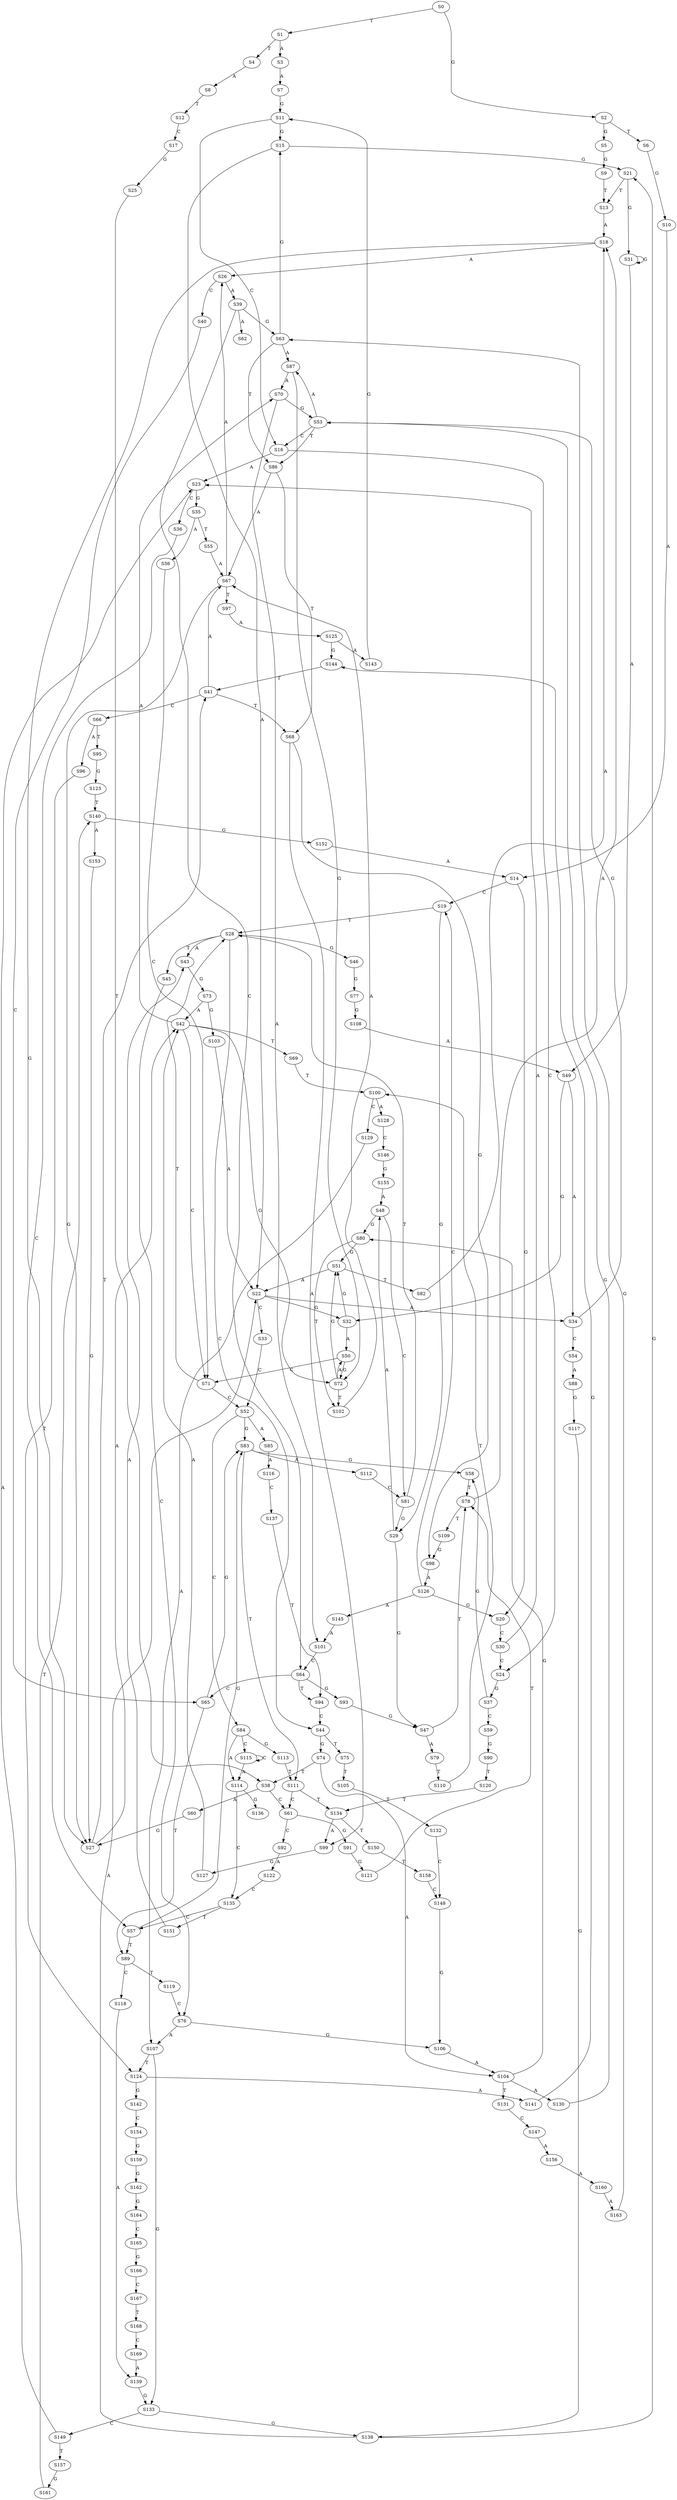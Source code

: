 strict digraph  {
	S0 -> S1 [ label = T ];
	S0 -> S2 [ label = G ];
	S1 -> S3 [ label = A ];
	S1 -> S4 [ label = T ];
	S2 -> S5 [ label = G ];
	S2 -> S6 [ label = T ];
	S3 -> S7 [ label = A ];
	S4 -> S8 [ label = A ];
	S5 -> S9 [ label = G ];
	S6 -> S10 [ label = G ];
	S7 -> S11 [ label = G ];
	S8 -> S12 [ label = T ];
	S9 -> S13 [ label = T ];
	S10 -> S14 [ label = A ];
	S11 -> S15 [ label = G ];
	S11 -> S16 [ label = C ];
	S12 -> S17 [ label = C ];
	S13 -> S18 [ label = A ];
	S14 -> S19 [ label = C ];
	S14 -> S20 [ label = G ];
	S15 -> S21 [ label = G ];
	S15 -> S22 [ label = A ];
	S16 -> S23 [ label = A ];
	S16 -> S24 [ label = C ];
	S17 -> S25 [ label = G ];
	S18 -> S26 [ label = A ];
	S18 -> S27 [ label = G ];
	S19 -> S28 [ label = T ];
	S19 -> S29 [ label = G ];
	S20 -> S30 [ label = C ];
	S21 -> S13 [ label = T ];
	S21 -> S31 [ label = G ];
	S22 -> S32 [ label = G ];
	S22 -> S33 [ label = C ];
	S22 -> S34 [ label = A ];
	S23 -> S35 [ label = G ];
	S23 -> S36 [ label = C ];
	S24 -> S37 [ label = G ];
	S25 -> S38 [ label = T ];
	S26 -> S39 [ label = A ];
	S26 -> S40 [ label = C ];
	S27 -> S41 [ label = T ];
	S27 -> S42 [ label = A ];
	S28 -> S43 [ label = A ];
	S28 -> S44 [ label = C ];
	S28 -> S45 [ label = T ];
	S28 -> S46 [ label = G ];
	S29 -> S47 [ label = G ];
	S29 -> S48 [ label = A ];
	S30 -> S24 [ label = C ];
	S30 -> S23 [ label = A ];
	S31 -> S49 [ label = A ];
	S31 -> S31 [ label = G ];
	S32 -> S50 [ label = A ];
	S32 -> S51 [ label = G ];
	S33 -> S52 [ label = C ];
	S34 -> S53 [ label = G ];
	S34 -> S54 [ label = C ];
	S35 -> S55 [ label = T ];
	S35 -> S56 [ label = A ];
	S36 -> S57 [ label = C ];
	S37 -> S58 [ label = G ];
	S37 -> S59 [ label = C ];
	S38 -> S60 [ label = A ];
	S38 -> S61 [ label = C ];
	S39 -> S62 [ label = A ];
	S39 -> S63 [ label = G ];
	S39 -> S64 [ label = C ];
	S40 -> S65 [ label = C ];
	S41 -> S66 [ label = C ];
	S41 -> S67 [ label = A ];
	S41 -> S68 [ label = T ];
	S42 -> S69 [ label = T ];
	S42 -> S70 [ label = A ];
	S42 -> S71 [ label = C ];
	S42 -> S72 [ label = G ];
	S43 -> S73 [ label = G ];
	S44 -> S74 [ label = G ];
	S44 -> S75 [ label = T ];
	S45 -> S76 [ label = C ];
	S46 -> S77 [ label = G ];
	S47 -> S78 [ label = T ];
	S47 -> S79 [ label = A ];
	S48 -> S80 [ label = G ];
	S48 -> S81 [ label = C ];
	S49 -> S34 [ label = A ];
	S49 -> S32 [ label = G ];
	S50 -> S71 [ label = C ];
	S50 -> S72 [ label = G ];
	S51 -> S82 [ label = T ];
	S51 -> S22 [ label = A ];
	S52 -> S83 [ label = G ];
	S52 -> S84 [ label = C ];
	S52 -> S85 [ label = A ];
	S53 -> S86 [ label = T ];
	S53 -> S87 [ label = A ];
	S53 -> S16 [ label = C ];
	S54 -> S88 [ label = A ];
	S55 -> S67 [ label = A ];
	S56 -> S71 [ label = C ];
	S57 -> S89 [ label = T ];
	S57 -> S83 [ label = G ];
	S58 -> S78 [ label = T ];
	S59 -> S90 [ label = G ];
	S60 -> S27 [ label = G ];
	S61 -> S91 [ label = G ];
	S61 -> S92 [ label = C ];
	S63 -> S87 [ label = A ];
	S63 -> S86 [ label = T ];
	S63 -> S15 [ label = G ];
	S64 -> S65 [ label = C ];
	S64 -> S93 [ label = G ];
	S64 -> S94 [ label = T ];
	S65 -> S83 [ label = G ];
	S65 -> S89 [ label = T ];
	S66 -> S95 [ label = T ];
	S66 -> S96 [ label = A ];
	S67 -> S27 [ label = G ];
	S67 -> S26 [ label = A ];
	S67 -> S97 [ label = T ];
	S68 -> S98 [ label = G ];
	S68 -> S99 [ label = A ];
	S69 -> S100 [ label = T ];
	S70 -> S53 [ label = G ];
	S70 -> S101 [ label = A ];
	S71 -> S52 [ label = C ];
	S71 -> S28 [ label = T ];
	S72 -> S50 [ label = A ];
	S72 -> S51 [ label = G ];
	S72 -> S102 [ label = T ];
	S73 -> S103 [ label = G ];
	S73 -> S42 [ label = A ];
	S74 -> S104 [ label = A ];
	S74 -> S38 [ label = T ];
	S75 -> S105 [ label = T ];
	S76 -> S106 [ label = G ];
	S76 -> S107 [ label = A ];
	S77 -> S108 [ label = G ];
	S78 -> S18 [ label = A ];
	S78 -> S109 [ label = T ];
	S79 -> S110 [ label = T ];
	S80 -> S51 [ label = G ];
	S80 -> S102 [ label = T ];
	S81 -> S29 [ label = G ];
	S81 -> S28 [ label = T ];
	S82 -> S18 [ label = A ];
	S83 -> S58 [ label = G ];
	S83 -> S111 [ label = T ];
	S83 -> S112 [ label = A ];
	S84 -> S113 [ label = G ];
	S84 -> S114 [ label = A ];
	S84 -> S115 [ label = C ];
	S85 -> S116 [ label = A ];
	S86 -> S67 [ label = A ];
	S86 -> S68 [ label = T ];
	S87 -> S70 [ label = A ];
	S87 -> S72 [ label = G ];
	S88 -> S117 [ label = G ];
	S89 -> S118 [ label = C ];
	S89 -> S119 [ label = T ];
	S90 -> S120 [ label = T ];
	S91 -> S121 [ label = G ];
	S92 -> S122 [ label = A ];
	S93 -> S47 [ label = G ];
	S94 -> S44 [ label = C ];
	S95 -> S123 [ label = G ];
	S96 -> S124 [ label = T ];
	S97 -> S125 [ label = A ];
	S98 -> S126 [ label = A ];
	S99 -> S127 [ label = G ];
	S100 -> S128 [ label = A ];
	S100 -> S129 [ label = C ];
	S101 -> S64 [ label = C ];
	S102 -> S67 [ label = A ];
	S103 -> S22 [ label = A ];
	S104 -> S80 [ label = G ];
	S104 -> S130 [ label = A ];
	S104 -> S131 [ label = T ];
	S105 -> S132 [ label = T ];
	S106 -> S104 [ label = A ];
	S107 -> S133 [ label = G ];
	S107 -> S124 [ label = T ];
	S108 -> S49 [ label = A ];
	S109 -> S98 [ label = G ];
	S110 -> S100 [ label = T ];
	S111 -> S134 [ label = T ];
	S111 -> S61 [ label = C ];
	S112 -> S81 [ label = C ];
	S113 -> S111 [ label = T ];
	S114 -> S135 [ label = C ];
	S114 -> S136 [ label = G ];
	S115 -> S114 [ label = A ];
	S115 -> S115 [ label = C ];
	S116 -> S137 [ label = C ];
	S117 -> S138 [ label = G ];
	S118 -> S139 [ label = A ];
	S119 -> S76 [ label = C ];
	S120 -> S134 [ label = T ];
	S121 -> S78 [ label = T ];
	S122 -> S135 [ label = C ];
	S123 -> S140 [ label = T ];
	S124 -> S141 [ label = A ];
	S124 -> S142 [ label = G ];
	S125 -> S143 [ label = A ];
	S125 -> S144 [ label = G ];
	S126 -> S145 [ label = A ];
	S126 -> S19 [ label = C ];
	S126 -> S20 [ label = G ];
	S127 -> S42 [ label = A ];
	S128 -> S146 [ label = C ];
	S129 -> S107 [ label = A ];
	S130 -> S53 [ label = G ];
	S131 -> S147 [ label = C ];
	S132 -> S148 [ label = C ];
	S133 -> S149 [ label = C ];
	S133 -> S138 [ label = G ];
	S134 -> S150 [ label = T ];
	S134 -> S99 [ label = A ];
	S135 -> S151 [ label = T ];
	S135 -> S57 [ label = C ];
	S137 -> S94 [ label = T ];
	S138 -> S22 [ label = A ];
	S138 -> S21 [ label = G ];
	S139 -> S133 [ label = G ];
	S140 -> S152 [ label = G ];
	S140 -> S153 [ label = A ];
	S141 -> S144 [ label = G ];
	S142 -> S154 [ label = C ];
	S143 -> S11 [ label = G ];
	S144 -> S41 [ label = T ];
	S145 -> S101 [ label = A ];
	S146 -> S155 [ label = G ];
	S147 -> S156 [ label = A ];
	S148 -> S106 [ label = G ];
	S149 -> S23 [ label = A ];
	S149 -> S157 [ label = T ];
	S150 -> S158 [ label = T ];
	S151 -> S43 [ label = A ];
	S152 -> S14 [ label = A ];
	S153 -> S27 [ label = G ];
	S154 -> S159 [ label = G ];
	S155 -> S48 [ label = A ];
	S156 -> S160 [ label = A ];
	S157 -> S161 [ label = G ];
	S158 -> S148 [ label = C ];
	S159 -> S162 [ label = G ];
	S160 -> S163 [ label = A ];
	S161 -> S140 [ label = T ];
	S162 -> S164 [ label = G ];
	S163 -> S63 [ label = G ];
	S164 -> S165 [ label = C ];
	S165 -> S166 [ label = G ];
	S166 -> S167 [ label = C ];
	S167 -> S168 [ label = T ];
	S168 -> S169 [ label = C ];
	S169 -> S139 [ label = A ];
}
